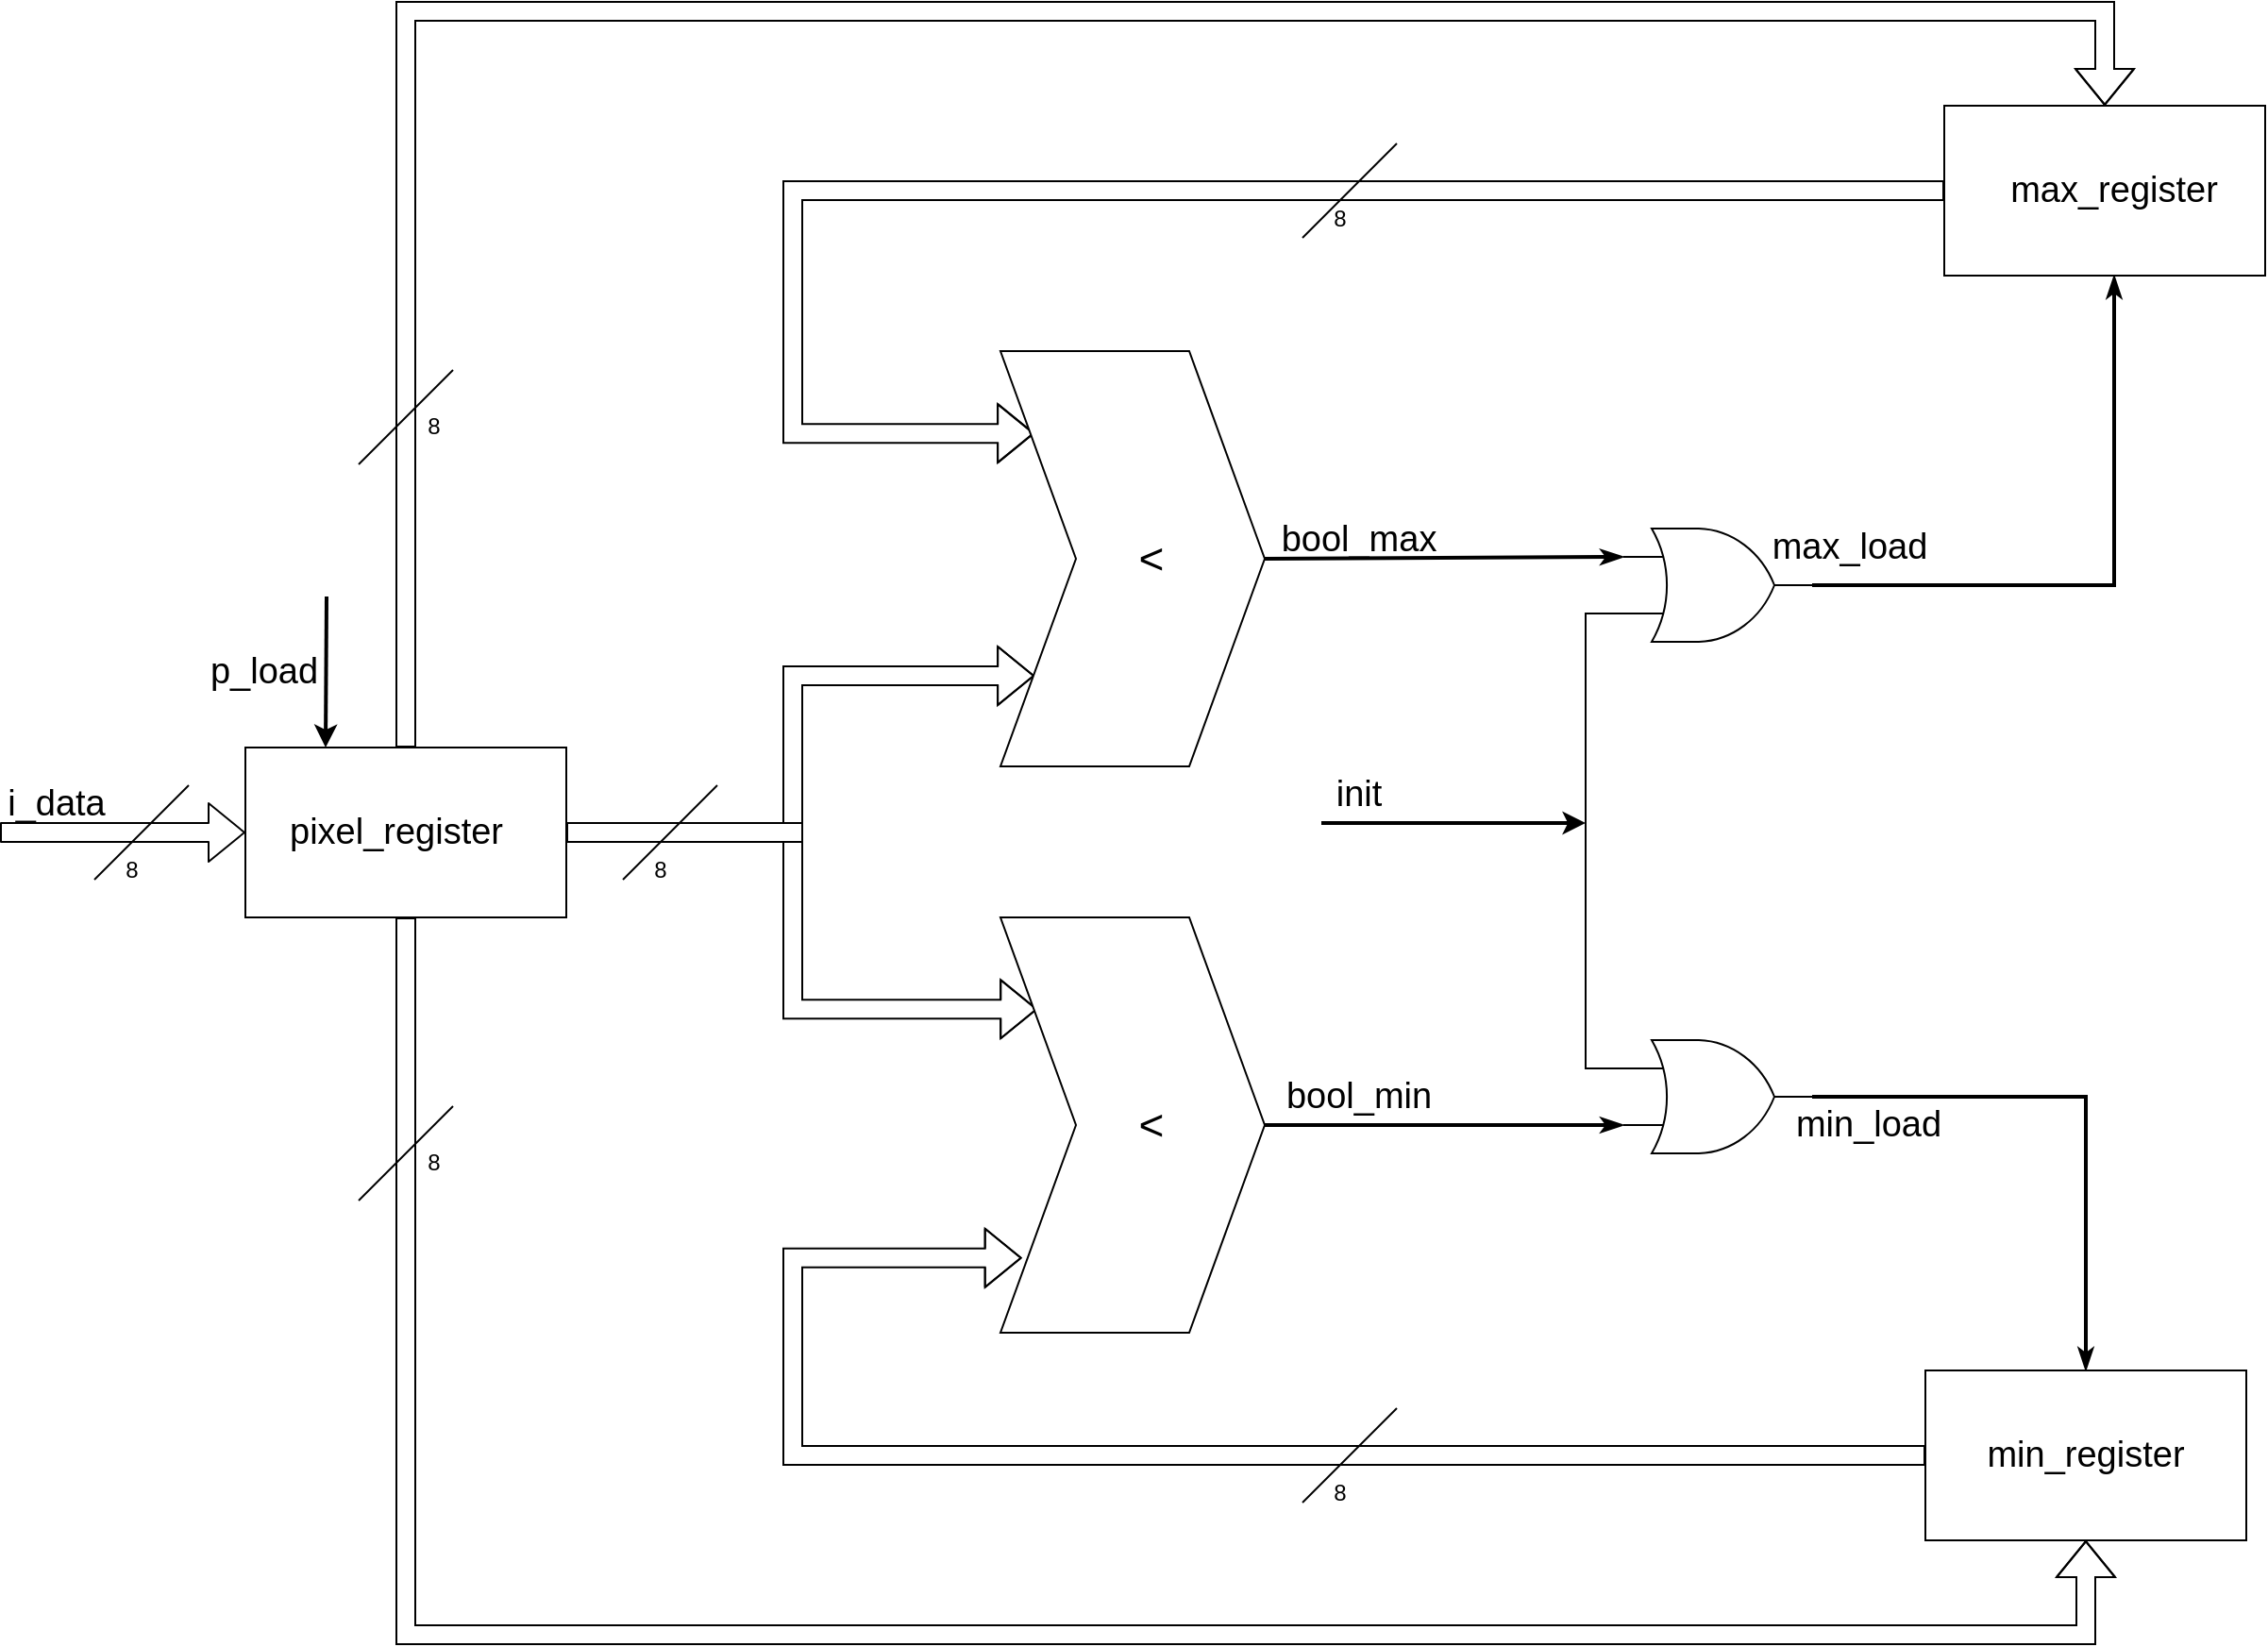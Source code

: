 <mxfile version="14.4.3" type="device"><diagram id="H_0kzBNVQZGyEVpWop5u" name="Page-1"><mxGraphModel dx="2011" dy="1169" grid="1" gridSize="10" guides="1" tooltips="1" connect="1" arrows="1" fold="1" page="1" pageScale="1" pageWidth="827" pageHeight="1169" math="0" shadow="0"><root><mxCell id="0"/><mxCell id="1" parent="0"/><mxCell id="vcMH_TekfD0bfiKxGktv-29" style="edgeStyle=orthogonalEdgeStyle;rounded=0;orthogonalLoop=1;jettySize=auto;html=1;exitX=1;exitY=0.5;exitDx=0;exitDy=0;exitPerimeter=0;endArrow=classicThin;endFill=1;strokeWidth=2;" edge="1" parent="1" source="vcMH_TekfD0bfiKxGktv-1" target="vcMH_TekfD0bfiKxGktv-7"><mxGeometry relative="1" as="geometry"><Array as="points"><mxPoint x="1230" y="394"/></Array></mxGeometry></mxCell><mxCell id="vcMH_TekfD0bfiKxGktv-31" style="edgeStyle=orthogonalEdgeStyle;rounded=0;orthogonalLoop=1;jettySize=auto;html=1;exitX=0;exitY=0.75;exitDx=0;exitDy=0;exitPerimeter=0;entryX=0;entryY=0.25;entryDx=0;entryDy=0;entryPerimeter=0;endArrow=none;endFill=0;strokeWidth=1;" edge="1" parent="1" source="vcMH_TekfD0bfiKxGktv-1" target="vcMH_TekfD0bfiKxGktv-2"><mxGeometry relative="1" as="geometry"/></mxCell><mxCell id="vcMH_TekfD0bfiKxGktv-1" value="" style="verticalLabelPosition=bottom;shadow=0;dashed=0;align=center;html=1;verticalAlign=top;shape=mxgraph.electrical.logic_gates.logic_gate;operation=or;" vertex="1" parent="1"><mxGeometry x="970" y="364" width="100" height="60" as="geometry"/></mxCell><mxCell id="vcMH_TekfD0bfiKxGktv-28" style="edgeStyle=orthogonalEdgeStyle;rounded=0;orthogonalLoop=1;jettySize=auto;html=1;exitX=1;exitY=0.5;exitDx=0;exitDy=0;exitPerimeter=0;endArrow=classicThin;endFill=1;strokeWidth=2;entryX=0.5;entryY=0;entryDx=0;entryDy=0;" edge="1" parent="1" source="vcMH_TekfD0bfiKxGktv-2" target="vcMH_TekfD0bfiKxGktv-8"><mxGeometry relative="1" as="geometry"><mxPoint x="1240" y="710" as="targetPoint"/><Array as="points"><mxPoint x="1215" y="665"/></Array></mxGeometry></mxCell><mxCell id="vcMH_TekfD0bfiKxGktv-2" value="" style="verticalLabelPosition=bottom;shadow=0;dashed=0;align=center;html=1;verticalAlign=top;shape=mxgraph.electrical.logic_gates.logic_gate;operation=or;" vertex="1" parent="1"><mxGeometry x="970" y="635" width="100" height="60" as="geometry"/></mxCell><mxCell id="vcMH_TekfD0bfiKxGktv-21" style="edgeStyle=orthogonalEdgeStyle;shape=flexArrow;rounded=0;orthogonalLoop=1;jettySize=auto;html=1;exitX=1;exitY=0.5;exitDx=0;exitDy=0;entryX=0.129;entryY=0.782;entryDx=0;entryDy=0;entryPerimeter=0;strokeWidth=1;" edge="1" parent="1" source="vcMH_TekfD0bfiKxGktv-3" target="vcMH_TekfD0bfiKxGktv-15"><mxGeometry relative="1" as="geometry"><Array as="points"><mxPoint x="530" y="525"/><mxPoint x="530" y="442"/></Array></mxGeometry></mxCell><mxCell id="vcMH_TekfD0bfiKxGktv-22" style="edgeStyle=orthogonalEdgeStyle;shape=flexArrow;rounded=0;orthogonalLoop=1;jettySize=auto;html=1;exitX=1;exitY=0.5;exitDx=0;exitDy=0;entryX=0.14;entryY=0.221;entryDx=0;entryDy=0;entryPerimeter=0;strokeWidth=1;" edge="1" parent="1" source="vcMH_TekfD0bfiKxGktv-3" target="vcMH_TekfD0bfiKxGktv-16"><mxGeometry relative="1" as="geometry"><Array as="points"><mxPoint x="530" y="525"/><mxPoint x="530" y="619"/></Array></mxGeometry></mxCell><mxCell id="vcMH_TekfD0bfiKxGktv-38" style="edgeStyle=orthogonalEdgeStyle;rounded=0;orthogonalLoop=1;jettySize=auto;html=1;exitX=0.5;exitY=1;exitDx=0;exitDy=0;entryX=0.5;entryY=1;entryDx=0;entryDy=0;endArrow=classicThin;endFill=1;strokeWidth=1;shape=flexArrow;" edge="1" parent="1" source="vcMH_TekfD0bfiKxGktv-3" target="vcMH_TekfD0bfiKxGktv-8"><mxGeometry relative="1" as="geometry"><Array as="points"><mxPoint x="325" y="950"/><mxPoint x="1215" y="950"/></Array></mxGeometry></mxCell><mxCell id="vcMH_TekfD0bfiKxGktv-39" style="edgeStyle=orthogonalEdgeStyle;shape=flexArrow;rounded=0;orthogonalLoop=1;jettySize=auto;html=1;exitX=0.5;exitY=0;exitDx=0;exitDy=0;entryX=0.5;entryY=0;entryDx=0;entryDy=0;endArrow=classicThin;endFill=1;strokeWidth=1;" edge="1" parent="1" source="vcMH_TekfD0bfiKxGktv-3" target="vcMH_TekfD0bfiKxGktv-7"><mxGeometry relative="1" as="geometry"><Array as="points"><mxPoint x="325" y="90"/><mxPoint x="1225" y="90"/></Array></mxGeometry></mxCell><mxCell id="vcMH_TekfD0bfiKxGktv-3" value="" style="rounded=0;whiteSpace=wrap;html=1;" vertex="1" parent="1"><mxGeometry x="240" y="480" width="170" height="90" as="geometry"/></mxCell><mxCell id="vcMH_TekfD0bfiKxGktv-6" value="&lt;font style=&quot;font-size: 19px&quot;&gt;pixel_register&lt;/font&gt;" style="text;html=1;strokeColor=none;fillColor=none;align=center;verticalAlign=middle;whiteSpace=wrap;rounded=0;" vertex="1" parent="1"><mxGeometry x="300" y="515" width="40" height="20" as="geometry"/></mxCell><mxCell id="vcMH_TekfD0bfiKxGktv-23" style="edgeStyle=orthogonalEdgeStyle;shape=flexArrow;rounded=0;orthogonalLoop=1;jettySize=auto;html=1;exitX=0;exitY=0.5;exitDx=0;exitDy=0;entryX=0.129;entryY=0.198;entryDx=0;entryDy=0;entryPerimeter=0;strokeWidth=1;" edge="1" parent="1" source="vcMH_TekfD0bfiKxGktv-7" target="vcMH_TekfD0bfiKxGktv-15"><mxGeometry relative="1" as="geometry"><Array as="points"><mxPoint x="530" y="185"/><mxPoint x="530" y="314"/></Array></mxGeometry></mxCell><mxCell id="vcMH_TekfD0bfiKxGktv-7" value="" style="rounded=0;whiteSpace=wrap;html=1;" vertex="1" parent="1"><mxGeometry x="1140" y="140" width="170" height="90" as="geometry"/></mxCell><mxCell id="vcMH_TekfD0bfiKxGktv-24" style="edgeStyle=orthogonalEdgeStyle;shape=flexArrow;rounded=0;orthogonalLoop=1;jettySize=auto;html=1;exitX=0;exitY=0.5;exitDx=0;exitDy=0;entryX=0.081;entryY=0.82;entryDx=0;entryDy=0;entryPerimeter=0;strokeWidth=1;" edge="1" parent="1" source="vcMH_TekfD0bfiKxGktv-8" target="vcMH_TekfD0bfiKxGktv-16"><mxGeometry relative="1" as="geometry"><Array as="points"><mxPoint x="530" y="855"/><mxPoint x="530" y="750"/></Array></mxGeometry></mxCell><mxCell id="vcMH_TekfD0bfiKxGktv-8" value="" style="rounded=0;whiteSpace=wrap;html=1;" vertex="1" parent="1"><mxGeometry x="1130" y="810" width="170" height="90" as="geometry"/></mxCell><mxCell id="vcMH_TekfD0bfiKxGktv-9" value="&lt;font style=&quot;font-size: 19px&quot;&gt;max_register&lt;/font&gt;" style="text;html=1;strokeColor=none;fillColor=none;align=center;verticalAlign=middle;whiteSpace=wrap;rounded=0;" vertex="1" parent="1"><mxGeometry x="1210" y="175" width="40" height="20" as="geometry"/></mxCell><mxCell id="vcMH_TekfD0bfiKxGktv-10" value="&lt;font style=&quot;font-size: 19px&quot;&gt;min_register&lt;/font&gt;" style="text;html=1;strokeColor=none;fillColor=none;align=center;verticalAlign=middle;whiteSpace=wrap;rounded=0;" vertex="1" parent="1"><mxGeometry x="1195" y="845" width="40" height="20" as="geometry"/></mxCell><mxCell id="vcMH_TekfD0bfiKxGktv-11" value="" style="shape=flexArrow;endArrow=classic;html=1;strokeWidth=1;entryX=0;entryY=0.5;entryDx=0;entryDy=0;" edge="1" parent="1" target="vcMH_TekfD0bfiKxGktv-3"><mxGeometry width="50" height="50" relative="1" as="geometry"><mxPoint x="110" y="525" as="sourcePoint"/><mxPoint x="170" y="500" as="targetPoint"/></mxGeometry></mxCell><mxCell id="vcMH_TekfD0bfiKxGktv-12" value="&lt;font style=&quot;font-size: 19px&quot;&gt;i_data&lt;/font&gt;" style="text;html=1;strokeColor=none;fillColor=none;align=center;verticalAlign=middle;whiteSpace=wrap;rounded=0;" vertex="1" parent="1"><mxGeometry x="120" y="500" width="40" height="20" as="geometry"/></mxCell><mxCell id="vcMH_TekfD0bfiKxGktv-13" value="" style="endArrow=classic;html=1;strokeWidth=2;entryX=0.25;entryY=0;entryDx=0;entryDy=0;" edge="1" parent="1" target="vcMH_TekfD0bfiKxGktv-3"><mxGeometry width="50" height="50" relative="1" as="geometry"><mxPoint x="283" y="400" as="sourcePoint"/><mxPoint x="320" y="420" as="targetPoint"/></mxGeometry></mxCell><mxCell id="vcMH_TekfD0bfiKxGktv-14" value="&lt;font style=&quot;font-size: 19px&quot;&gt;p_load&lt;/font&gt;" style="text;html=1;strokeColor=none;fillColor=none;align=center;verticalAlign=middle;whiteSpace=wrap;rounded=0;" vertex="1" parent="1"><mxGeometry x="230" y="430" width="40" height="20" as="geometry"/></mxCell><mxCell id="vcMH_TekfD0bfiKxGktv-15" value="" style="shape=step;perimeter=stepPerimeter;whiteSpace=wrap;html=1;fixedSize=1;strokeColor=#000000;fillColor=#FFFFFF;fontFamily=Lucida Console;fontColor=#000000;direction=east;size=40;" vertex="1" parent="1"><mxGeometry x="640" y="270" width="140" height="220" as="geometry"/></mxCell><mxCell id="vcMH_TekfD0bfiKxGktv-27" style="edgeStyle=orthogonalEdgeStyle;rounded=0;orthogonalLoop=1;jettySize=auto;html=1;exitX=1;exitY=0.5;exitDx=0;exitDy=0;entryX=0;entryY=0.75;entryDx=0;entryDy=0;entryPerimeter=0;strokeWidth=2;endArrow=classicThin;endFill=1;" edge="1" parent="1" source="vcMH_TekfD0bfiKxGktv-16" target="vcMH_TekfD0bfiKxGktv-2"><mxGeometry relative="1" as="geometry"/></mxCell><mxCell id="vcMH_TekfD0bfiKxGktv-16" value="" style="shape=step;perimeter=stepPerimeter;whiteSpace=wrap;html=1;fixedSize=1;strokeColor=#000000;fillColor=#FFFFFF;fontFamily=Lucida Console;fontColor=#000000;direction=east;size=40;" vertex="1" parent="1"><mxGeometry x="640" y="570" width="140" height="220" as="geometry"/></mxCell><mxCell id="vcMH_TekfD0bfiKxGktv-17" value="&lt;font style=&quot;font-size: 23px&quot;&gt;&amp;lt;&lt;/font&gt;" style="text;html=1;strokeColor=none;fillColor=none;align=center;verticalAlign=middle;whiteSpace=wrap;rounded=0;" vertex="1" parent="1"><mxGeometry x="700" y="370" width="40" height="20" as="geometry"/></mxCell><mxCell id="vcMH_TekfD0bfiKxGktv-20" value="&lt;font style=&quot;font-size: 23px&quot;&gt;&amp;lt;&lt;/font&gt;" style="text;html=1;strokeColor=none;fillColor=none;align=center;verticalAlign=middle;whiteSpace=wrap;rounded=0;" vertex="1" parent="1"><mxGeometry x="700" y="670" width="40" height="20" as="geometry"/></mxCell><mxCell id="vcMH_TekfD0bfiKxGktv-26" value="" style="endArrow=classicThin;html=1;strokeWidth=2;entryX=0;entryY=0.25;entryDx=0;entryDy=0;entryPerimeter=0;exitX=1;exitY=0.5;exitDx=0;exitDy=0;endFill=1;" edge="1" parent="1" source="vcMH_TekfD0bfiKxGktv-15" target="vcMH_TekfD0bfiKxGktv-1"><mxGeometry width="50" height="50" relative="1" as="geometry"><mxPoint x="850" y="410" as="sourcePoint"/><mxPoint x="900" y="360" as="targetPoint"/></mxGeometry></mxCell><mxCell id="vcMH_TekfD0bfiKxGktv-32" value="" style="endArrow=classic;html=1;strokeWidth=2;endFill=1;" edge="1" parent="1"><mxGeometry width="50" height="50" relative="1" as="geometry"><mxPoint x="810" y="520" as="sourcePoint"/><mxPoint x="950" y="520" as="targetPoint"/></mxGeometry></mxCell><mxCell id="vcMH_TekfD0bfiKxGktv-33" value="&lt;font style=&quot;font-size: 19px&quot;&gt;init&lt;/font&gt;" style="text;html=1;strokeColor=none;fillColor=none;align=center;verticalAlign=middle;whiteSpace=wrap;rounded=0;" vertex="1" parent="1"><mxGeometry x="810" y="495" width="40" height="20" as="geometry"/></mxCell><mxCell id="vcMH_TekfD0bfiKxGktv-34" value="&lt;font style=&quot;font-size: 19px&quot;&gt;bool_max&lt;/font&gt;" style="text;html=1;strokeColor=none;fillColor=none;align=center;verticalAlign=middle;whiteSpace=wrap;rounded=0;" vertex="1" parent="1"><mxGeometry x="810" y="360" width="40" height="20" as="geometry"/></mxCell><mxCell id="vcMH_TekfD0bfiKxGktv-35" value="&lt;font style=&quot;font-size: 19px&quot;&gt;bool_min&lt;/font&gt;" style="text;html=1;strokeColor=none;fillColor=none;align=center;verticalAlign=middle;whiteSpace=wrap;rounded=0;" vertex="1" parent="1"><mxGeometry x="810" y="655" width="40" height="20" as="geometry"/></mxCell><mxCell id="vcMH_TekfD0bfiKxGktv-36" value="&lt;font style=&quot;font-size: 19px&quot;&gt;max_load&lt;/font&gt;" style="text;html=1;strokeColor=none;fillColor=none;align=center;verticalAlign=middle;whiteSpace=wrap;rounded=0;" vertex="1" parent="1"><mxGeometry x="1070" y="364" width="40" height="20" as="geometry"/></mxCell><mxCell id="vcMH_TekfD0bfiKxGktv-37" value="&lt;font style=&quot;font-size: 19px&quot;&gt;min_load&lt;/font&gt;" style="text;html=1;strokeColor=none;fillColor=none;align=center;verticalAlign=middle;whiteSpace=wrap;rounded=0;" vertex="1" parent="1"><mxGeometry x="1080" y="670" width="40" height="20" as="geometry"/></mxCell><mxCell id="vcMH_TekfD0bfiKxGktv-41" value="" style="endArrow=none;html=1;strokeWidth=1;" edge="1" parent="1"><mxGeometry width="50" height="50" relative="1" as="geometry"><mxPoint x="160" y="550" as="sourcePoint"/><mxPoint x="210" y="500" as="targetPoint"/></mxGeometry></mxCell><mxCell id="vcMH_TekfD0bfiKxGktv-43" value="" style="endArrow=none;html=1;strokeWidth=1;" edge="1" parent="1"><mxGeometry width="50" height="50" relative="1" as="geometry"><mxPoint x="300" y="330" as="sourcePoint"/><mxPoint x="350" y="280" as="targetPoint"/></mxGeometry></mxCell><mxCell id="vcMH_TekfD0bfiKxGktv-44" value="" style="endArrow=none;html=1;strokeWidth=1;" edge="1" parent="1"><mxGeometry width="50" height="50" relative="1" as="geometry"><mxPoint x="300" y="720" as="sourcePoint"/><mxPoint x="350" y="670" as="targetPoint"/></mxGeometry></mxCell><mxCell id="vcMH_TekfD0bfiKxGktv-45" value="" style="endArrow=none;html=1;strokeWidth=1;" edge="1" parent="1"><mxGeometry width="50" height="50" relative="1" as="geometry"><mxPoint x="440" y="550" as="sourcePoint"/><mxPoint x="490" y="500" as="targetPoint"/></mxGeometry></mxCell><mxCell id="vcMH_TekfD0bfiKxGktv-46" value="" style="endArrow=none;html=1;strokeWidth=1;" edge="1" parent="1"><mxGeometry width="50" height="50" relative="1" as="geometry"><mxPoint x="800" y="210" as="sourcePoint"/><mxPoint x="850" y="160" as="targetPoint"/></mxGeometry></mxCell><mxCell id="vcMH_TekfD0bfiKxGktv-47" value="" style="endArrow=none;html=1;strokeWidth=1;" edge="1" parent="1"><mxGeometry width="50" height="50" relative="1" as="geometry"><mxPoint x="800" y="880" as="sourcePoint"/><mxPoint x="850" y="830" as="targetPoint"/></mxGeometry></mxCell><mxCell id="vcMH_TekfD0bfiKxGktv-49" value="8" style="text;html=1;strokeColor=none;fillColor=none;align=center;verticalAlign=middle;whiteSpace=wrap;rounded=0;" vertex="1" parent="1"><mxGeometry x="160" y="535" width="40" height="20" as="geometry"/></mxCell><mxCell id="vcMH_TekfD0bfiKxGktv-51" value="8" style="text;html=1;strokeColor=none;fillColor=none;align=center;verticalAlign=middle;whiteSpace=wrap;rounded=0;" vertex="1" parent="1"><mxGeometry x="320" y="300" width="40" height="20" as="geometry"/></mxCell><mxCell id="vcMH_TekfD0bfiKxGktv-52" value="8" style="text;html=1;strokeColor=none;fillColor=none;align=center;verticalAlign=middle;whiteSpace=wrap;rounded=0;" vertex="1" parent="1"><mxGeometry x="320" y="690" width="40" height="20" as="geometry"/></mxCell><mxCell id="vcMH_TekfD0bfiKxGktv-53" value="8" style="text;html=1;strokeColor=none;fillColor=none;align=center;verticalAlign=middle;whiteSpace=wrap;rounded=0;" vertex="1" parent="1"><mxGeometry x="440" y="535" width="40" height="20" as="geometry"/></mxCell><mxCell id="vcMH_TekfD0bfiKxGktv-54" value="8" style="text;html=1;strokeColor=none;fillColor=none;align=center;verticalAlign=middle;whiteSpace=wrap;rounded=0;" vertex="1" parent="1"><mxGeometry x="800" y="190" width="40" height="20" as="geometry"/></mxCell><mxCell id="vcMH_TekfD0bfiKxGktv-55" value="8" style="text;html=1;strokeColor=none;fillColor=none;align=center;verticalAlign=middle;whiteSpace=wrap;rounded=0;" vertex="1" parent="1"><mxGeometry x="800" y="865" width="40" height="20" as="geometry"/></mxCell></root></mxGraphModel></diagram></mxfile>